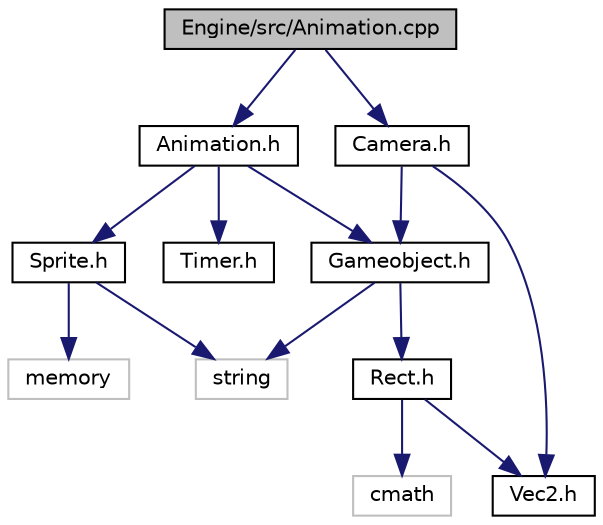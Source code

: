 digraph "Engine/src/Animation.cpp"
{
  edge [fontname="Helvetica",fontsize="10",labelfontname="Helvetica",labelfontsize="10"];
  node [fontname="Helvetica",fontsize="10",shape=record];
  Node1 [label="Engine/src/Animation.cpp",height=0.2,width=0.4,color="black", fillcolor="grey75", style="filled", fontcolor="black"];
  Node1 -> Node2 [color="midnightblue",fontsize="10",style="solid",fontname="Helvetica"];
  Node2 [label="Animation.h",height=0.2,width=0.4,color="black", fillcolor="white", style="filled",URL="$Animation_8h.html"];
  Node2 -> Node3 [color="midnightblue",fontsize="10",style="solid",fontname="Helvetica"];
  Node3 [label="Gameobject.h",height=0.2,width=0.4,color="black", fillcolor="white", style="filled",URL="$Gameobject_8h.html"];
  Node3 -> Node4 [color="midnightblue",fontsize="10",style="solid",fontname="Helvetica"];
  Node4 [label="Rect.h",height=0.2,width=0.4,color="black", fillcolor="white", style="filled",URL="$Rect_8h.html"];
  Node4 -> Node5 [color="midnightblue",fontsize="10",style="solid",fontname="Helvetica"];
  Node5 [label="Vec2.h",height=0.2,width=0.4,color="black", fillcolor="white", style="filled",URL="$Vec2_8h.html"];
  Node4 -> Node6 [color="midnightblue",fontsize="10",style="solid",fontname="Helvetica"];
  Node6 [label="cmath",height=0.2,width=0.4,color="grey75", fillcolor="white", style="filled"];
  Node3 -> Node7 [color="midnightblue",fontsize="10",style="solid",fontname="Helvetica"];
  Node7 [label="string",height=0.2,width=0.4,color="grey75", fillcolor="white", style="filled"];
  Node2 -> Node8 [color="midnightblue",fontsize="10",style="solid",fontname="Helvetica"];
  Node8 [label="Timer.h",height=0.2,width=0.4,color="black", fillcolor="white", style="filled",URL="$Timer_8h.html"];
  Node2 -> Node9 [color="midnightblue",fontsize="10",style="solid",fontname="Helvetica"];
  Node9 [label="Sprite.h",height=0.2,width=0.4,color="black", fillcolor="white", style="filled",URL="$Sprite_8h.html"];
  Node9 -> Node7 [color="midnightblue",fontsize="10",style="solid",fontname="Helvetica"];
  Node9 -> Node10 [color="midnightblue",fontsize="10",style="solid",fontname="Helvetica"];
  Node10 [label="memory",height=0.2,width=0.4,color="grey75", fillcolor="white", style="filled"];
  Node1 -> Node11 [color="midnightblue",fontsize="10",style="solid",fontname="Helvetica"];
  Node11 [label="Camera.h",height=0.2,width=0.4,color="black", fillcolor="white", style="filled",URL="$Camera_8h.html"];
  Node11 -> Node3 [color="midnightblue",fontsize="10",style="solid",fontname="Helvetica"];
  Node11 -> Node5 [color="midnightblue",fontsize="10",style="solid",fontname="Helvetica"];
}
